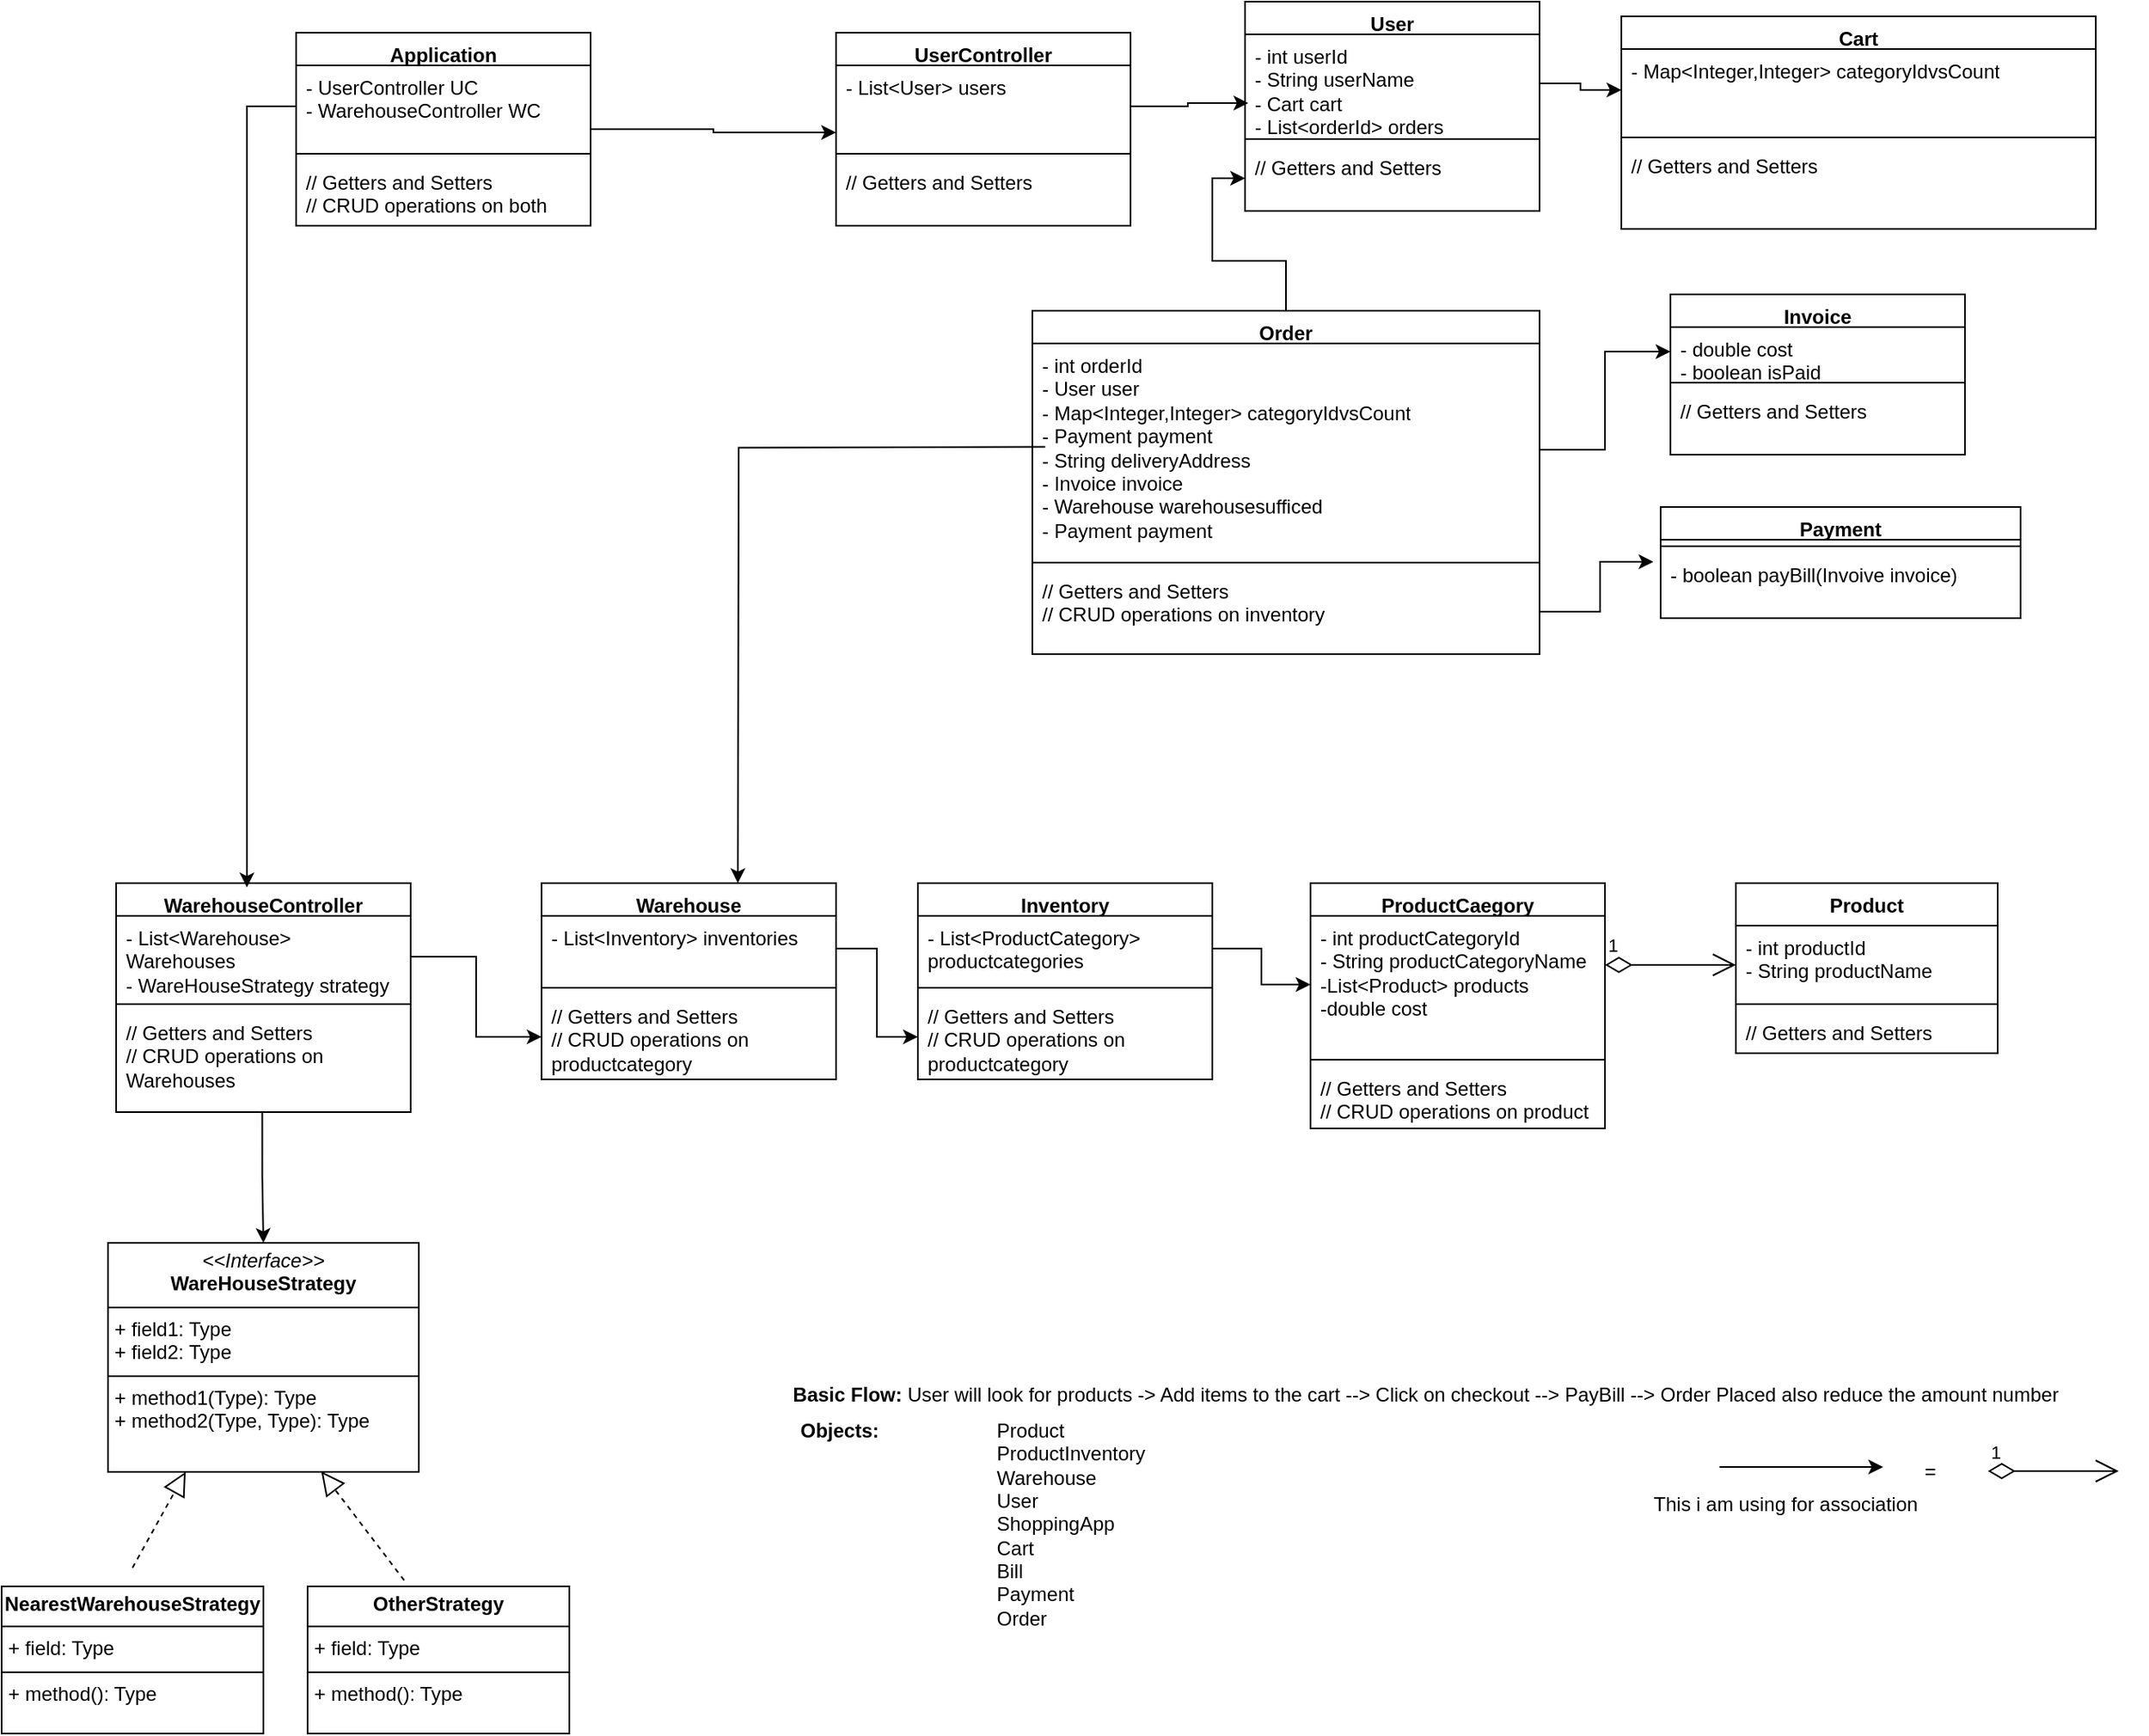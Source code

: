 <mxfile version="26.2.12">
  <diagram name="Page-1" id="R5mzg3Jd73CgV2ITMSIx">
    <mxGraphModel dx="2855" dy="2289" grid="1" gridSize="10" guides="1" tooltips="1" connect="1" arrows="1" fold="1" page="1" pageScale="1" pageWidth="827" pageHeight="1169" math="0" shadow="0">
      <root>
        <mxCell id="0" />
        <mxCell id="1" parent="0" />
        <mxCell id="mcaBPI0NUhfUBAepLJSA-3" value="Product" style="swimlane;fontStyle=1;align=center;verticalAlign=top;childLayout=stackLayout;horizontal=1;startSize=26;horizontalStack=0;resizeParent=1;resizeParentMax=0;resizeLast=0;collapsible=1;marginBottom=0;whiteSpace=wrap;html=1;" vertex="1" parent="1">
          <mxGeometry x="460" y="450" width="160" height="104" as="geometry" />
        </mxCell>
        <mxCell id="mcaBPI0NUhfUBAepLJSA-4" value="- int productId&lt;div&gt;- String productName&lt;/div&gt;" style="text;strokeColor=none;fillColor=none;align=left;verticalAlign=top;spacingLeft=4;spacingRight=4;overflow=hidden;rotatable=0;points=[[0,0.5],[1,0.5]];portConstraint=eastwest;whiteSpace=wrap;html=1;" vertex="1" parent="mcaBPI0NUhfUBAepLJSA-3">
          <mxGeometry y="26" width="160" height="44" as="geometry" />
        </mxCell>
        <mxCell id="mcaBPI0NUhfUBAepLJSA-5" value="" style="line;strokeWidth=1;fillColor=none;align=left;verticalAlign=middle;spacingTop=-1;spacingLeft=3;spacingRight=3;rotatable=0;labelPosition=right;points=[];portConstraint=eastwest;strokeColor=inherit;" vertex="1" parent="mcaBPI0NUhfUBAepLJSA-3">
          <mxGeometry y="70" width="160" height="8" as="geometry" />
        </mxCell>
        <mxCell id="mcaBPI0NUhfUBAepLJSA-6" value="// Getters and Setters" style="text;strokeColor=none;fillColor=none;align=left;verticalAlign=top;spacingLeft=4;spacingRight=4;overflow=hidden;rotatable=0;points=[[0,0.5],[1,0.5]];portConstraint=eastwest;whiteSpace=wrap;html=1;" vertex="1" parent="mcaBPI0NUhfUBAepLJSA-3">
          <mxGeometry y="78" width="160" height="26" as="geometry" />
        </mxCell>
        <mxCell id="mcaBPI0NUhfUBAepLJSA-8" value="ProductCaegory" style="swimlane;fontStyle=1;align=center;verticalAlign=top;childLayout=stackLayout;horizontal=1;startSize=20;horizontalStack=0;resizeParent=1;resizeParentMax=0;resizeLast=0;collapsible=1;marginBottom=0;whiteSpace=wrap;html=1;" vertex="1" parent="1">
          <mxGeometry x="200" y="450" width="180" height="150" as="geometry" />
        </mxCell>
        <mxCell id="mcaBPI0NUhfUBAepLJSA-9" value="&lt;div&gt;- int productCategoryId&lt;/div&gt;&lt;div&gt;- String productCategoryName&lt;/div&gt;-List&amp;lt;Product&amp;gt; products&lt;div&gt;-double cost&lt;/div&gt;" style="text;strokeColor=none;fillColor=none;align=left;verticalAlign=top;spacingLeft=4;spacingRight=4;overflow=hidden;rotatable=0;points=[[0,0.5],[1,0.5]];portConstraint=eastwest;whiteSpace=wrap;html=1;" vertex="1" parent="mcaBPI0NUhfUBAepLJSA-8">
          <mxGeometry y="20" width="180" height="84" as="geometry" />
        </mxCell>
        <mxCell id="mcaBPI0NUhfUBAepLJSA-10" value="" style="line;strokeWidth=1;fillColor=none;align=left;verticalAlign=middle;spacingTop=-1;spacingLeft=3;spacingRight=3;rotatable=0;labelPosition=right;points=[];portConstraint=eastwest;strokeColor=inherit;" vertex="1" parent="mcaBPI0NUhfUBAepLJSA-8">
          <mxGeometry y="104" width="180" height="8" as="geometry" />
        </mxCell>
        <mxCell id="mcaBPI0NUhfUBAepLJSA-11" value="// Getters and Setters&lt;div&gt;// CRUD operations on product&lt;/div&gt;" style="text;strokeColor=none;fillColor=none;align=left;verticalAlign=top;spacingLeft=4;spacingRight=4;overflow=hidden;rotatable=0;points=[[0,0.5],[1,0.5]];portConstraint=eastwest;whiteSpace=wrap;html=1;" vertex="1" parent="mcaBPI0NUhfUBAepLJSA-8">
          <mxGeometry y="112" width="180" height="38" as="geometry" />
        </mxCell>
        <mxCell id="mcaBPI0NUhfUBAepLJSA-12" value="1" style="endArrow=open;html=1;endSize=12;startArrow=diamondThin;startSize=14;startFill=0;edgeStyle=orthogonalEdgeStyle;align=left;verticalAlign=bottom;rounded=0;" edge="1" parent="1">
          <mxGeometry x="-1" y="3" relative="1" as="geometry">
            <mxPoint x="380" y="500" as="sourcePoint" />
            <mxPoint x="460" y="500" as="targetPoint" />
          </mxGeometry>
        </mxCell>
        <mxCell id="mcaBPI0NUhfUBAepLJSA-13" value="Inventory" style="swimlane;fontStyle=1;align=center;verticalAlign=top;childLayout=stackLayout;horizontal=1;startSize=20;horizontalStack=0;resizeParent=1;resizeParentMax=0;resizeLast=0;collapsible=1;marginBottom=0;whiteSpace=wrap;html=1;" vertex="1" parent="1">
          <mxGeometry x="-40" y="450" width="180" height="120" as="geometry" />
        </mxCell>
        <mxCell id="mcaBPI0NUhfUBAepLJSA-14" value="&lt;div&gt;- List&amp;lt;ProductCategory&amp;gt; productcategories&lt;/div&gt;" style="text;strokeColor=none;fillColor=none;align=left;verticalAlign=top;spacingLeft=4;spacingRight=4;overflow=hidden;rotatable=0;points=[[0,0.5],[1,0.5]];portConstraint=eastwest;whiteSpace=wrap;html=1;" vertex="1" parent="mcaBPI0NUhfUBAepLJSA-13">
          <mxGeometry y="20" width="180" height="40" as="geometry" />
        </mxCell>
        <mxCell id="mcaBPI0NUhfUBAepLJSA-15" value="" style="line;strokeWidth=1;fillColor=none;align=left;verticalAlign=middle;spacingTop=-1;spacingLeft=3;spacingRight=3;rotatable=0;labelPosition=right;points=[];portConstraint=eastwest;strokeColor=inherit;" vertex="1" parent="mcaBPI0NUhfUBAepLJSA-13">
          <mxGeometry y="60" width="180" height="8" as="geometry" />
        </mxCell>
        <mxCell id="mcaBPI0NUhfUBAepLJSA-16" value="// Getters and Setters&lt;div&gt;// CRUD operations on productcategory&lt;/div&gt;" style="text;strokeColor=none;fillColor=none;align=left;verticalAlign=top;spacingLeft=4;spacingRight=4;overflow=hidden;rotatable=0;points=[[0,0.5],[1,0.5]];portConstraint=eastwest;whiteSpace=wrap;html=1;" vertex="1" parent="mcaBPI0NUhfUBAepLJSA-13">
          <mxGeometry y="68" width="180" height="52" as="geometry" />
        </mxCell>
        <mxCell id="mcaBPI0NUhfUBAepLJSA-18" style="edgeStyle=orthogonalEdgeStyle;rounded=0;orthogonalLoop=1;jettySize=auto;html=1;entryX=0;entryY=0.5;entryDx=0;entryDy=0;" edge="1" parent="1" source="mcaBPI0NUhfUBAepLJSA-14" target="mcaBPI0NUhfUBAepLJSA-9">
          <mxGeometry relative="1" as="geometry" />
        </mxCell>
        <mxCell id="mcaBPI0NUhfUBAepLJSA-23" value="Warehouse" style="swimlane;fontStyle=1;align=center;verticalAlign=top;childLayout=stackLayout;horizontal=1;startSize=20;horizontalStack=0;resizeParent=1;resizeParentMax=0;resizeLast=0;collapsible=1;marginBottom=0;whiteSpace=wrap;html=1;" vertex="1" parent="1">
          <mxGeometry x="-270" y="450" width="180" height="120" as="geometry">
            <mxRectangle x="-270" y="450" width="100" height="30" as="alternateBounds" />
          </mxGeometry>
        </mxCell>
        <mxCell id="mcaBPI0NUhfUBAepLJSA-24" value="&lt;div&gt;- List&amp;lt;Inventory&amp;gt; inventories&lt;/div&gt;" style="text;strokeColor=none;fillColor=none;align=left;verticalAlign=top;spacingLeft=4;spacingRight=4;overflow=hidden;rotatable=0;points=[[0,0.5],[1,0.5]];portConstraint=eastwest;whiteSpace=wrap;html=1;" vertex="1" parent="mcaBPI0NUhfUBAepLJSA-23">
          <mxGeometry y="20" width="180" height="40" as="geometry" />
        </mxCell>
        <mxCell id="mcaBPI0NUhfUBAepLJSA-25" value="" style="line;strokeWidth=1;fillColor=none;align=left;verticalAlign=middle;spacingTop=-1;spacingLeft=3;spacingRight=3;rotatable=0;labelPosition=right;points=[];portConstraint=eastwest;strokeColor=inherit;" vertex="1" parent="mcaBPI0NUhfUBAepLJSA-23">
          <mxGeometry y="60" width="180" height="8" as="geometry" />
        </mxCell>
        <mxCell id="mcaBPI0NUhfUBAepLJSA-26" value="// Getters and Setters&lt;div&gt;// CRUD operations on productcategory&lt;/div&gt;" style="text;strokeColor=none;fillColor=none;align=left;verticalAlign=top;spacingLeft=4;spacingRight=4;overflow=hidden;rotatable=0;points=[[0,0.5],[1,0.5]];portConstraint=eastwest;whiteSpace=wrap;html=1;" vertex="1" parent="mcaBPI0NUhfUBAepLJSA-23">
          <mxGeometry y="68" width="180" height="52" as="geometry" />
        </mxCell>
        <mxCell id="mcaBPI0NUhfUBAepLJSA-27" value="" style="edgeStyle=orthogonalEdgeStyle;rounded=0;orthogonalLoop=1;jettySize=auto;html=1;" edge="1" parent="1" source="mcaBPI0NUhfUBAepLJSA-24" target="mcaBPI0NUhfUBAepLJSA-16">
          <mxGeometry relative="1" as="geometry" />
        </mxCell>
        <mxCell id="mcaBPI0NUhfUBAepLJSA-28" value="&lt;span style=&quot;caret-color: rgba(0, 0, 0, 0); color: rgba(0, 0, 0, 0); font-family: monospace; font-size: 0px; text-align: start;&quot;&gt;%3CmxGraphModel%3E%3Croot%3E%3CmxCell%20id%3D%220%22%2F%3E%3CmxCell%20id%3D%221%22%20parent%3D%220%22%2F%3E%3CmxCell%20id%3D%222%22%20value%3D%22%26lt%3Bb%26gt%3BBasic%20Flow%3A%20%26lt%3B%2Fb%26gt%3BUser%20will%20look%20for%20products%20-%26amp%3Bgt%3B%20Add%20items%20to%20the%20cart%20--%26amp%3Bgt%3B%20Click%20on%20checkout%20--%26amp%3Bgt%3B%20PayBill%20--%26amp%3Bgt%3B%20Order%20Placed%20also%20reduce%20the%20amount%20number%26lt%3Bdiv%26gt%3B%26lt%3Bbr%26gt%3B%26lt%3B%2Fdiv%26gt%3B%22%20style%3D%22text%3Bhtml%3D1%3Balign%3Dcenter%3BverticalAlign%3Dmiddle%3Bresizable%3D0%3Bpoints%3D%5B%5D%3Bautosize%3D1%3BstrokeColor%3Dnone%3BfillColor%3Dnone%3B%22%20vertex%3D%221%22%20parent%3D%221%22%3E%3CmxGeometry%20x%3D%22-370%22%20y%3D%223%22%20width%3D%22800%22%20height%3D%2240%22%20as%3D%22geometry%22%2F%3E%3C%2FmxCell%3E%3CmxCell%20id%3D%223%22%20value%3D%22%26lt%3Bdiv%20style%3D%26quot%3Btext-align%3A%20left%3B%26quot%3B%26gt%3B%26lt%3Bb%26gt%3BObjects%3A%20%26lt%3Bspan%20style%3D%26quot%3Bwhite-space%3A%20pre%3B%26quot%3B%26gt%3B%26%239%3B%26lt%3B%2Fspan%26gt%3B%26lt%3B%2Fb%26gt%3B%26lt%3Bspan%20style%3D%26quot%3Bwhite-space%3A%20pre%3B%26quot%3B%26gt%3B%26%239%3B%26lt%3B%2Fspan%26gt%3B%26lt%3Bspan%20style%3D%26quot%3Bwhite-space%3A%20pre%3B%26quot%3B%26gt%3B%26%239%3B%20%20%20%20%26lt%3B%2Fspan%26gt%3BProduct%26lt%3B%2Fdiv%26gt%3B%26lt%3Bdiv%20style%3D%26quot%3Btext-align%3A%20left%3B%26quot%3B%26gt%3B%26lt%3Bspan%20style%3D%26quot%3Bwhite-space%3A%20pre%3B%26quot%3B%26gt%3B%26%239%3B%26lt%3B%2Fspan%26gt%3B%26lt%3Bspan%20style%3D%26quot%3Bwhite-space%3A%20pre%3B%26quot%3B%26gt%3B%26%239%3B%26lt%3B%2Fspan%26gt%3B%26lt%3Bspan%20style%3D%26quot%3Bwhite-space%3A%20pre%3B%26quot%3B%26gt%3B%26%239%3B%26lt%3B%2Fspan%26gt%3B%26lt%3Bspan%20style%3D%26quot%3Bwhite-space%3A%20pre%3B%26quot%3B%26gt%3B%26%239%3B%20%20%20%20%26lt%3B%2Fspan%26gt%3BProductInventory%26lt%3B%2Fdiv%26gt%3B%26lt%3Bblockquote%20style%3D%26quot%3Bmargin%3A%200%200%200%2040px%3B%20border%3A%20none%3B%20padding%3A%200px%3B%26quot%3B%26gt%3B%26lt%3Bblockquote%20style%3D%26quot%3Bmargin%3A%200%200%200%2040px%3B%20border%3A%20none%3B%20padding%3A%200px%3B%26quot%3B%26gt%3B%26lt%3Bblockquote%20style%3D%26quot%3Bmargin%3A%200%200%200%2040px%3B%20border%3A%20none%3B%20padding%3A%200px%3B%26quot%3B%26gt%3B%26lt%3Bdiv%20style%3D%26quot%3Btext-align%3A%20left%3B%26quot%3B%26gt%3BWarehouse%26lt%3B%2Fdiv%26gt%3B%26lt%3B%2Fblockquote%26gt%3B%26lt%3B%2Fblockquote%26gt%3B%26lt%3Bblockquote%20style%3D%26quot%3Bmargin%3A%200%200%200%2040px%3B%20border%3A%20none%3B%20padding%3A%200px%3B%26quot%3B%26gt%3B%26lt%3Bblockquote%20style%3D%26quot%3Bmargin%3A%200%200%200%2040px%3B%20border%3A%20none%3B%20padding%3A%200px%3B%26quot%3B%26gt%3B%26lt%3Bdiv%20style%3D%26quot%3Btext-align%3A%20left%3B%26quot%3B%26gt%3BUser%26lt%3B%2Fdiv%26gt%3B%26lt%3B%2Fblockquote%26gt%3B%26lt%3B%2Fblockquote%26gt%3B%26lt%3Bblockquote%20style%3D%26quot%3Bmargin%3A%200%200%200%2040px%3B%20border%3A%20none%3B%20padding%3A%200px%3B%26quot%3B%26gt%3B%26lt%3Bblockquote%20style%3D%26quot%3Bmargin%3A%200%200%200%2040px%3B%20border%3A%20none%3B%20padding%3A%200px%3B%26quot%3B%26gt%3B%26lt%3Bdiv%20style%3D%26quot%3Btext-align%3A%20left%3B%26quot%3B%26gt%3BShoppingApp%26lt%3B%2Fdiv%26gt%3B%26lt%3B%2Fblockquote%26gt%3B%26lt%3B%2Fblockquote%26gt%3B%26lt%3Bblockquote%20style%3D%26quot%3Bmargin%3A%200%200%200%2040px%3B%20border%3A%20none%3B%20padding%3A%200px%3B%26quot%3B%26gt%3B%26lt%3Bblockquote%20style%3D%26quot%3Bmargin%3A%200%200%200%2040px%3B%20border%3A%20none%3B%20padding%3A%200px%3B%26quot%3B%26gt%3B%26lt%3Bdiv%20style%3D%26quot%3Btext-align%3A%20left%3B%26quot%3B%26gt%3BCart%26lt%3B%2Fdiv%26gt%3B%26lt%3B%2Fblockquote%26gt%3B%26lt%3B%2Fblockquote%26gt%3B%26lt%3Bblockquote%20style%3D%26quot%3Bmargin%3A%200%200%200%2040px%3B%20border%3A%20none%3B%20padding%3A%200px%3B%26quot%3B%26gt%3B%26lt%3Bblockquote%20style%3D%26quot%3Bmargin%3A%200%200%200%2040px%3B%20border%3A%20none%3B%20padding%3A%200px%3B%26quot%3B%26gt%3B%26lt%3Bdiv%20style%3D%26quot%3Btext-align%3A%20left%3B%26quot%3B%26gt%3BBill%26lt%3B%2Fdiv%26gt%3B%26lt%3B%2Fblockquote%26gt%3B%26lt%3B%2Fblockquote%26gt%3B%26lt%3Bblockquote%20style%3D%26quot%3Bmargin%3A%200%200%200%2040px%3B%20border%3A%20none%3B%20padding%3A%200px%3B%26quot%3B%26gt%3B%26lt%3Bblockquote%20style%3D%26quot%3Bmargin%3A%200%200%200%2040px%3B%20border%3A%20none%3B%20padding%3A%200px%3B%26quot%3B%26gt%3B%26lt%3Bdiv%20style%3D%26quot%3Btext-align%3A%20left%3B%26quot%3B%26gt%3BPayment%26lt%3B%2Fdiv%26gt%3B%26lt%3B%2Fblockquote%26gt%3B%26lt%3B%2Fblockquote%26gt%3B%26lt%3B%2Fblockquote%26gt%3B%22%20style%3D%22text%3Bhtml%3D1%3Balign%3Dright%3BverticalAlign%3Dmiddle%3Bresizable%3D0%3Bpoints%3D%5B%5D%3Bautosize%3D1%3BstrokeColor%3Dnone%3BfillColor%3Dnone%3B%22%20vertex%3D%221%22%20parent%3D%221%22%3E%3CmxGeometry%20x%3D%22-370%22%20y%3D%2230%22%20width%3D%22230%22%20height%3D%22130%22%20as%3D%22geometry%22%2F%3E%3C%2FmxCell%3E%3CmxCell%20id%3D%224%22%20value%3D%22%22%20style%3D%22edgeStyle%3Dnone%3BorthogonalLoop%3D1%3BjettySize%3Dauto%3Bhtml%3D1%3Brounded%3D0%3B%22%20edge%3D%221%22%20parent%3D%221%22%3E%3CmxGeometry%20width%3D%22100%22%20relative%3D%221%22%20as%3D%22geometry%22%3E%3CmxPoint%20x%3D%22210%22%20y%3D%2260%22%20as%3D%22sourcePoint%22%2F%3E%3CmxPoint%20x%3D%22310%22%20y%3D%2260%22%20as%3D%22targetPoint%22%2F%3E%3CArray%20as%3D%22points%22%2F%3E%3C%2FmxGeometry%3E%3C%2FmxCell%3E%3CmxCell%20id%3D%225%22%20value%3D%22This%20i%20am%20using%20for%20association%22%20style%3D%22text%3Bhtml%3D1%3Balign%3Dcenter%3BverticalAlign%3Dmiddle%3Bresizable%3D0%3Bpoints%3D%5B%5D%3Bautosize%3D1%3BstrokeColor%3Dnone%3BfillColor%3Dnone%3B%22%20vertex%3D%221%22%20parent%3D%221%22%3E%3CmxGeometry%20x%3D%22160%22%20y%3D%2268%22%20width%3D%22180%22%20height%3D%2230%22%20as%3D%22geometry%22%2F%3E%3C%2FmxCell%3E%3CmxCell%20id%3D%226%22%20value%3D%22%3D%26amp%3Bnbsp%3B%22%20style%3D%22text%3Bhtml%3D1%3Balign%3Dcenter%3BverticalAlign%3Dmiddle%3Bresizable%3D0%3Bpoints%3D%5B%5D%3Bautosize%3D1%3BstrokeColor%3Dnone%3BfillColor%3Dnone%3B%22%20vertex%3D%221%22%20parent%3D%221%22%3E%3CmxGeometry%20x%3D%22325%22%20y%3D%2248%22%20width%3D%2230%22%20height%3D%2230%22%20as%3D%22geometry%22%2F%3E%3C%2FmxCell%3E%3CmxCell%20id%3D%227%22%20value%3D%221%22%20style%3D%22endArrow%3Dopen%3Bhtml%3D1%3BendSize%3D12%3BstartArrow%3DdiamondThin%3BstartSize%3D14%3BstartFill%3D0%3BedgeStyle%3DorthogonalEdgeStyle%3Balign%3Dleft%3BverticalAlign%3Dbottom%3Brounded%3D0%3B%22%20edge%3D%221%22%20parent%3D%221%22%3E%3CmxGeometry%20x%3D%22-1%22%20y%3D%223%22%20relative%3D%221%22%20as%3D%22geometry%22%3E%3CmxPoint%20x%3D%22374%22%20y%3D%2262.5%22%20as%3D%22sourcePoint%22%2F%3E%3CmxPoint%20x%3D%22454%22%20y%3D%2262.5%22%20as%3D%22targetPoint%22%2F%3E%3C%2FmxGeometry%3E%3C%2FmxCell%3E%3C%2Froot%3E%3C%2FmxGraphModel%3E&lt;/span&gt;" style="text;html=1;align=center;verticalAlign=middle;resizable=0;points=[];autosize=1;strokeColor=none;fillColor=none;" vertex="1" parent="1">
          <mxGeometry x="-120" y="808" width="20" height="30" as="geometry" />
        </mxCell>
        <mxCell id="mcaBPI0NUhfUBAepLJSA-29" value="&lt;b&gt;Basic Flow: &lt;/b&gt;User will look for products -&amp;gt; Add items to the cart --&amp;gt; Click on checkout --&amp;gt; PayBill --&amp;gt; Order Placed also reduce the amount number&lt;div&gt;&lt;br&gt;&lt;/div&gt;" style="text;html=1;align=center;verticalAlign=middle;resizable=0;points=[];autosize=1;strokeColor=none;fillColor=none;" vertex="1" parent="1">
          <mxGeometry x="-130" y="750" width="800" height="40" as="geometry" />
        </mxCell>
        <mxCell id="mcaBPI0NUhfUBAepLJSA-30" value="&lt;div style=&quot;text-align: left;&quot;&gt;&lt;b&gt;Objects: &lt;span style=&quot;white-space: pre;&quot;&gt;&#x9;&lt;/span&gt;&lt;/b&gt;&lt;span style=&quot;white-space: pre;&quot;&gt;&#x9;&lt;/span&gt;&lt;span style=&quot;white-space: pre;&quot;&gt;&#x9;    &lt;/span&gt;Product&lt;/div&gt;&lt;div style=&quot;text-align: left;&quot;&gt;&lt;span style=&quot;white-space: pre;&quot;&gt;&#x9;&lt;/span&gt;&lt;span style=&quot;white-space: pre;&quot;&gt;&#x9;&lt;/span&gt;&lt;span style=&quot;white-space: pre;&quot;&gt;&#x9;&lt;/span&gt;&lt;span style=&quot;white-space: pre;&quot;&gt;&#x9;    &lt;/span&gt;ProductInventory&lt;/div&gt;&lt;blockquote style=&quot;margin: 0px 0px 0px 40px; border: medium; padding: 0px;&quot;&gt;&lt;blockquote style=&quot;margin: 0px 0px 0px 40px; border: medium; padding: 0px;&quot;&gt;&lt;blockquote style=&quot;margin: 0px 0px 0px 40px; border: medium; padding: 0px;&quot;&gt;&lt;div style=&quot;text-align: left;&quot;&gt;Warehouse&lt;/div&gt;&lt;/blockquote&gt;&lt;/blockquote&gt;&lt;blockquote style=&quot;margin: 0px 0px 0px 40px; border: medium; padding: 0px;&quot;&gt;&lt;blockquote style=&quot;margin: 0px 0px 0px 40px; border: medium; padding: 0px;&quot;&gt;&lt;div style=&quot;text-align: left;&quot;&gt;User&lt;/div&gt;&lt;/blockquote&gt;&lt;/blockquote&gt;&lt;blockquote style=&quot;margin: 0px 0px 0px 40px; border: medium; padding: 0px;&quot;&gt;&lt;blockquote style=&quot;margin: 0px 0px 0px 40px; border: medium; padding: 0px;&quot;&gt;&lt;div style=&quot;text-align: left;&quot;&gt;ShoppingApp&lt;/div&gt;&lt;/blockquote&gt;&lt;/blockquote&gt;&lt;blockquote style=&quot;margin: 0px 0px 0px 40px; border: medium; padding: 0px;&quot;&gt;&lt;blockquote style=&quot;margin: 0px 0px 0px 40px; border: medium; padding: 0px;&quot;&gt;&lt;div style=&quot;text-align: left;&quot;&gt;Cart&lt;/div&gt;&lt;/blockquote&gt;&lt;/blockquote&gt;&lt;blockquote style=&quot;margin: 0px 0px 0px 40px; border: medium; padding: 0px;&quot;&gt;&lt;blockquote style=&quot;margin: 0px 0px 0px 40px; border: medium; padding: 0px;&quot;&gt;&lt;div style=&quot;text-align: left;&quot;&gt;Bill&lt;/div&gt;&lt;/blockquote&gt;&lt;/blockquote&gt;&lt;blockquote style=&quot;margin: 0px 0px 0px 40px; border: medium; padding: 0px;&quot;&gt;&lt;blockquote style=&quot;margin: 0px 0px 0px 40px; border: medium; padding: 0px;&quot;&gt;&lt;div style=&quot;text-align: left;&quot;&gt;Payment&lt;/div&gt;&lt;div style=&quot;text-align: left;&quot;&gt;Order&lt;/div&gt;&lt;/blockquote&gt;&lt;/blockquote&gt;&lt;/blockquote&gt;" style="text;html=1;align=right;verticalAlign=middle;resizable=0;points=[];autosize=1;strokeColor=none;fillColor=none;" vertex="1" parent="1">
          <mxGeometry x="-130" y="772" width="230" height="140" as="geometry" />
        </mxCell>
        <mxCell id="mcaBPI0NUhfUBAepLJSA-31" value="" style="edgeStyle=none;orthogonalLoop=1;jettySize=auto;html=1;rounded=0;" edge="1" parent="1">
          <mxGeometry width="100" relative="1" as="geometry">
            <mxPoint x="450" y="807" as="sourcePoint" />
            <mxPoint x="550" y="807" as="targetPoint" />
            <Array as="points" />
          </mxGeometry>
        </mxCell>
        <mxCell id="mcaBPI0NUhfUBAepLJSA-32" value="This i am using for association" style="text;html=1;align=center;verticalAlign=middle;resizable=0;points=[];autosize=1;strokeColor=none;fillColor=none;" vertex="1" parent="1">
          <mxGeometry x="400" y="815" width="180" height="30" as="geometry" />
        </mxCell>
        <mxCell id="mcaBPI0NUhfUBAepLJSA-33" value="=&amp;nbsp;" style="text;html=1;align=center;verticalAlign=middle;resizable=0;points=[];autosize=1;strokeColor=none;fillColor=none;" vertex="1" parent="1">
          <mxGeometry x="565" y="795" width="30" height="30" as="geometry" />
        </mxCell>
        <mxCell id="mcaBPI0NUhfUBAepLJSA-34" value="1" style="endArrow=open;html=1;endSize=12;startArrow=diamondThin;startSize=14;startFill=0;edgeStyle=orthogonalEdgeStyle;align=left;verticalAlign=bottom;rounded=0;" edge="1" parent="1">
          <mxGeometry x="-1" y="3" relative="1" as="geometry">
            <mxPoint x="614" y="809.5" as="sourcePoint" />
            <mxPoint x="694" y="809.5" as="targetPoint" />
          </mxGeometry>
        </mxCell>
        <mxCell id="mcaBPI0NUhfUBAepLJSA-35" value="User" style="swimlane;fontStyle=1;align=center;verticalAlign=top;childLayout=stackLayout;horizontal=1;startSize=20;horizontalStack=0;resizeParent=1;resizeParentMax=0;resizeLast=0;collapsible=1;marginBottom=0;whiteSpace=wrap;html=1;" vertex="1" parent="1">
          <mxGeometry x="160" y="-89" width="180" height="128" as="geometry" />
        </mxCell>
        <mxCell id="mcaBPI0NUhfUBAepLJSA-36" value="&lt;div&gt;- int userId&lt;/div&gt;&lt;div&gt;- String userName&lt;/div&gt;&lt;div&gt;- Cart cart&lt;/div&gt;&lt;div&gt;- List&amp;lt;orderId&amp;gt; orders&lt;/div&gt;" style="text;strokeColor=none;fillColor=none;align=left;verticalAlign=top;spacingLeft=4;spacingRight=4;overflow=hidden;rotatable=0;points=[[0,0.5],[1,0.5]];portConstraint=eastwest;whiteSpace=wrap;html=1;" vertex="1" parent="mcaBPI0NUhfUBAepLJSA-35">
          <mxGeometry y="20" width="180" height="60" as="geometry" />
        </mxCell>
        <mxCell id="mcaBPI0NUhfUBAepLJSA-37" value="" style="line;strokeWidth=1;fillColor=none;align=left;verticalAlign=middle;spacingTop=-1;spacingLeft=3;spacingRight=3;rotatable=0;labelPosition=right;points=[];portConstraint=eastwest;strokeColor=inherit;" vertex="1" parent="mcaBPI0NUhfUBAepLJSA-35">
          <mxGeometry y="80" width="180" height="8" as="geometry" />
        </mxCell>
        <mxCell id="mcaBPI0NUhfUBAepLJSA-38" value="// Getters and Setters&lt;div&gt;&lt;br&gt;&lt;/div&gt;" style="text;strokeColor=none;fillColor=none;align=left;verticalAlign=top;spacingLeft=4;spacingRight=4;overflow=hidden;rotatable=0;points=[[0,0.5],[1,0.5]];portConstraint=eastwest;whiteSpace=wrap;html=1;" vertex="1" parent="mcaBPI0NUhfUBAepLJSA-35">
          <mxGeometry y="88" width="180" height="40" as="geometry" />
        </mxCell>
        <mxCell id="mcaBPI0NUhfUBAepLJSA-39" value="WarehouseController" style="swimlane;fontStyle=1;align=center;verticalAlign=top;childLayout=stackLayout;horizontal=1;startSize=20;horizontalStack=0;resizeParent=1;resizeParentMax=0;resizeLast=0;collapsible=1;marginBottom=0;whiteSpace=wrap;html=1;" vertex="1" parent="1">
          <mxGeometry x="-530" y="450" width="180" height="140" as="geometry">
            <mxRectangle x="-270" y="450" width="100" height="30" as="alternateBounds" />
          </mxGeometry>
        </mxCell>
        <mxCell id="mcaBPI0NUhfUBAepLJSA-40" value="&lt;div&gt;- List&amp;lt;Warehouse&amp;gt; Warehouses&lt;/div&gt;&lt;div&gt;- WareHouseStrategy strategy&lt;/div&gt;" style="text;strokeColor=none;fillColor=none;align=left;verticalAlign=top;spacingLeft=4;spacingRight=4;overflow=hidden;rotatable=0;points=[[0,0.5],[1,0.5]];portConstraint=eastwest;whiteSpace=wrap;html=1;" vertex="1" parent="mcaBPI0NUhfUBAepLJSA-39">
          <mxGeometry y="20" width="180" height="50" as="geometry" />
        </mxCell>
        <mxCell id="mcaBPI0NUhfUBAepLJSA-41" value="" style="line;strokeWidth=1;fillColor=none;align=left;verticalAlign=middle;spacingTop=-1;spacingLeft=3;spacingRight=3;rotatable=0;labelPosition=right;points=[];portConstraint=eastwest;strokeColor=inherit;" vertex="1" parent="mcaBPI0NUhfUBAepLJSA-39">
          <mxGeometry y="70" width="180" height="8" as="geometry" />
        </mxCell>
        <mxCell id="mcaBPI0NUhfUBAepLJSA-42" value="// Getters and Setters&lt;div&gt;// CRUD operations on Warehouses&lt;/div&gt;" style="text;strokeColor=none;fillColor=none;align=left;verticalAlign=top;spacingLeft=4;spacingRight=4;overflow=hidden;rotatable=0;points=[[0,0.5],[1,0.5]];portConstraint=eastwest;whiteSpace=wrap;html=1;" vertex="1" parent="mcaBPI0NUhfUBAepLJSA-39">
          <mxGeometry y="78" width="180" height="62" as="geometry" />
        </mxCell>
        <mxCell id="mcaBPI0NUhfUBAepLJSA-43" value="" style="edgeStyle=orthogonalEdgeStyle;rounded=0;orthogonalLoop=1;jettySize=auto;html=1;" edge="1" parent="1" source="mcaBPI0NUhfUBAepLJSA-40" target="mcaBPI0NUhfUBAepLJSA-26">
          <mxGeometry relative="1" as="geometry" />
        </mxCell>
        <mxCell id="mcaBPI0NUhfUBAepLJSA-44" value="Cart" style="swimlane;fontStyle=1;align=center;verticalAlign=top;childLayout=stackLayout;horizontal=1;startSize=20;horizontalStack=0;resizeParent=1;resizeParentMax=0;resizeLast=0;collapsible=1;marginBottom=0;whiteSpace=wrap;html=1;" vertex="1" parent="1">
          <mxGeometry x="390" y="-80" width="290" height="130" as="geometry" />
        </mxCell>
        <mxCell id="mcaBPI0NUhfUBAepLJSA-45" value="&lt;div&gt;- Map&amp;lt;Integer,Integer&amp;gt; categoryIdvsCount&lt;/div&gt;" style="text;strokeColor=none;fillColor=none;align=left;verticalAlign=top;spacingLeft=4;spacingRight=4;overflow=hidden;rotatable=0;points=[[0,0.5],[1,0.5]];portConstraint=eastwest;whiteSpace=wrap;html=1;" vertex="1" parent="mcaBPI0NUhfUBAepLJSA-44">
          <mxGeometry y="20" width="290" height="50" as="geometry" />
        </mxCell>
        <mxCell id="mcaBPI0NUhfUBAepLJSA-46" value="" style="line;strokeWidth=1;fillColor=none;align=left;verticalAlign=middle;spacingTop=-1;spacingLeft=3;spacingRight=3;rotatable=0;labelPosition=right;points=[];portConstraint=eastwest;strokeColor=inherit;" vertex="1" parent="mcaBPI0NUhfUBAepLJSA-44">
          <mxGeometry y="70" width="290" height="8" as="geometry" />
        </mxCell>
        <mxCell id="mcaBPI0NUhfUBAepLJSA-47" value="// Getters and Setters&lt;div&gt;&lt;br&gt;&lt;/div&gt;" style="text;strokeColor=none;fillColor=none;align=left;verticalAlign=top;spacingLeft=4;spacingRight=4;overflow=hidden;rotatable=0;points=[[0,0.5],[1,0.5]];portConstraint=eastwest;whiteSpace=wrap;html=1;" vertex="1" parent="mcaBPI0NUhfUBAepLJSA-44">
          <mxGeometry y="78" width="290" height="52" as="geometry" />
        </mxCell>
        <mxCell id="mcaBPI0NUhfUBAepLJSA-50" value="UserController" style="swimlane;fontStyle=1;align=center;verticalAlign=top;childLayout=stackLayout;horizontal=1;startSize=20;horizontalStack=0;resizeParent=1;resizeParentMax=0;resizeLast=0;collapsible=1;marginBottom=0;whiteSpace=wrap;html=1;" vertex="1" parent="1">
          <mxGeometry x="-90" y="-70" width="180" height="118" as="geometry" />
        </mxCell>
        <mxCell id="mcaBPI0NUhfUBAepLJSA-51" value="&lt;div&gt;- List&amp;lt;User&amp;gt; users&lt;/div&gt;" style="text;strokeColor=none;fillColor=none;align=left;verticalAlign=top;spacingLeft=4;spacingRight=4;overflow=hidden;rotatable=0;points=[[0,0.5],[1,0.5]];portConstraint=eastwest;whiteSpace=wrap;html=1;" vertex="1" parent="mcaBPI0NUhfUBAepLJSA-50">
          <mxGeometry y="20" width="180" height="50" as="geometry" />
        </mxCell>
        <mxCell id="mcaBPI0NUhfUBAepLJSA-52" value="" style="line;strokeWidth=1;fillColor=none;align=left;verticalAlign=middle;spacingTop=-1;spacingLeft=3;spacingRight=3;rotatable=0;labelPosition=right;points=[];portConstraint=eastwest;strokeColor=inherit;" vertex="1" parent="mcaBPI0NUhfUBAepLJSA-50">
          <mxGeometry y="70" width="180" height="8" as="geometry" />
        </mxCell>
        <mxCell id="mcaBPI0NUhfUBAepLJSA-53" value="// Getters and Setters&lt;div&gt;&lt;br&gt;&lt;/div&gt;" style="text;strokeColor=none;fillColor=none;align=left;verticalAlign=top;spacingLeft=4;spacingRight=4;overflow=hidden;rotatable=0;points=[[0,0.5],[1,0.5]];portConstraint=eastwest;whiteSpace=wrap;html=1;" vertex="1" parent="mcaBPI0NUhfUBAepLJSA-50">
          <mxGeometry y="78" width="180" height="40" as="geometry" />
        </mxCell>
        <mxCell id="mcaBPI0NUhfUBAepLJSA-54" style="edgeStyle=orthogonalEdgeStyle;rounded=0;orthogonalLoop=1;jettySize=auto;html=1;entryX=0.011;entryY=0.7;entryDx=0;entryDy=0;entryPerimeter=0;" edge="1" parent="1" source="mcaBPI0NUhfUBAepLJSA-51" target="mcaBPI0NUhfUBAepLJSA-36">
          <mxGeometry relative="1" as="geometry" />
        </mxCell>
        <mxCell id="mcaBPI0NUhfUBAepLJSA-55" value="Application" style="swimlane;fontStyle=1;align=center;verticalAlign=top;childLayout=stackLayout;horizontal=1;startSize=20;horizontalStack=0;resizeParent=1;resizeParentMax=0;resizeLast=0;collapsible=1;marginBottom=0;whiteSpace=wrap;html=1;" vertex="1" parent="1">
          <mxGeometry x="-420" y="-70" width="180" height="118" as="geometry" />
        </mxCell>
        <mxCell id="mcaBPI0NUhfUBAepLJSA-56" value="&lt;div&gt;- UserController UC&lt;/div&gt;&lt;div&gt;- WarehouseController WC&lt;/div&gt;" style="text;strokeColor=none;fillColor=none;align=left;verticalAlign=top;spacingLeft=4;spacingRight=4;overflow=hidden;rotatable=0;points=[[0,0.5],[1,0.5]];portConstraint=eastwest;whiteSpace=wrap;html=1;" vertex="1" parent="mcaBPI0NUhfUBAepLJSA-55">
          <mxGeometry y="20" width="180" height="50" as="geometry" />
        </mxCell>
        <mxCell id="mcaBPI0NUhfUBAepLJSA-57" value="" style="line;strokeWidth=1;fillColor=none;align=left;verticalAlign=middle;spacingTop=-1;spacingLeft=3;spacingRight=3;rotatable=0;labelPosition=right;points=[];portConstraint=eastwest;strokeColor=inherit;" vertex="1" parent="mcaBPI0NUhfUBAepLJSA-55">
          <mxGeometry y="70" width="180" height="8" as="geometry" />
        </mxCell>
        <mxCell id="mcaBPI0NUhfUBAepLJSA-58" value="// Getters and Setters&lt;div&gt;// CRUD operations on both&lt;/div&gt;" style="text;strokeColor=none;fillColor=none;align=left;verticalAlign=top;spacingLeft=4;spacingRight=4;overflow=hidden;rotatable=0;points=[[0,0.5],[1,0.5]];portConstraint=eastwest;whiteSpace=wrap;html=1;" vertex="1" parent="mcaBPI0NUhfUBAepLJSA-55">
          <mxGeometry y="78" width="180" height="40" as="geometry" />
        </mxCell>
        <mxCell id="mcaBPI0NUhfUBAepLJSA-59" style="edgeStyle=orthogonalEdgeStyle;rounded=0;orthogonalLoop=1;jettySize=auto;html=1;entryX=0.444;entryY=0.019;entryDx=0;entryDy=0;entryPerimeter=0;" edge="1" parent="1" source="mcaBPI0NUhfUBAepLJSA-56" target="mcaBPI0NUhfUBAepLJSA-39">
          <mxGeometry relative="1" as="geometry" />
        </mxCell>
        <mxCell id="mcaBPI0NUhfUBAepLJSA-60" style="edgeStyle=orthogonalEdgeStyle;rounded=0;orthogonalLoop=1;jettySize=auto;html=1;entryX=0;entryY=0.82;entryDx=0;entryDy=0;entryPerimeter=0;" edge="1" parent="1" source="mcaBPI0NUhfUBAepLJSA-55" target="mcaBPI0NUhfUBAepLJSA-51">
          <mxGeometry relative="1" as="geometry" />
        </mxCell>
        <mxCell id="mcaBPI0NUhfUBAepLJSA-61" value="&lt;p style=&quot;margin:0px;margin-top:4px;text-align:center;&quot;&gt;&lt;i&gt;&amp;lt;&amp;lt;Interface&amp;gt;&amp;gt;&lt;/i&gt;&lt;br&gt;&lt;b&gt;WareHouseStrategy&lt;/b&gt;&lt;/p&gt;&lt;hr size=&quot;1&quot; style=&quot;border-style:solid;&quot;&gt;&lt;p style=&quot;margin:0px;margin-left:4px;&quot;&gt;+ field1: Type&lt;br&gt;+ field2: Type&lt;/p&gt;&lt;hr size=&quot;1&quot; style=&quot;border-style:solid;&quot;&gt;&lt;p style=&quot;margin:0px;margin-left:4px;&quot;&gt;+ method1(Type): Type&lt;br&gt;+ method2(Type, Type): Type&lt;/p&gt;" style="verticalAlign=top;align=left;overflow=fill;html=1;whiteSpace=wrap;" vertex="1" parent="1">
          <mxGeometry x="-535" y="670" width="190" height="140" as="geometry" />
        </mxCell>
        <mxCell id="mcaBPI0NUhfUBAepLJSA-62" style="edgeStyle=orthogonalEdgeStyle;rounded=0;orthogonalLoop=1;jettySize=auto;html=1;entryX=0.5;entryY=0;entryDx=0;entryDy=0;exitX=0.496;exitY=0.995;exitDx=0;exitDy=0;exitPerimeter=0;" edge="1" parent="1" source="mcaBPI0NUhfUBAepLJSA-42" target="mcaBPI0NUhfUBAepLJSA-61">
          <mxGeometry relative="1" as="geometry">
            <Array as="points" />
          </mxGeometry>
        </mxCell>
        <mxCell id="mcaBPI0NUhfUBAepLJSA-63" value="&lt;p style=&quot;margin:0px;margin-top:4px;text-align:center;&quot;&gt;&lt;b&gt;NearestWarehouseStrategy&lt;/b&gt;&lt;/p&gt;&lt;hr size=&quot;1&quot; style=&quot;border-style:solid;&quot;&gt;&lt;p style=&quot;margin:0px;margin-left:4px;&quot;&gt;+ field: Type&lt;/p&gt;&lt;hr size=&quot;1&quot; style=&quot;border-style:solid;&quot;&gt;&lt;p style=&quot;margin:0px;margin-left:4px;&quot;&gt;+ method(): Type&lt;/p&gt;" style="verticalAlign=top;align=left;overflow=fill;html=1;whiteSpace=wrap;" vertex="1" parent="1">
          <mxGeometry x="-600" y="880" width="160" height="90" as="geometry" />
        </mxCell>
        <mxCell id="mcaBPI0NUhfUBAepLJSA-64" value="&lt;p style=&quot;margin:0px;margin-top:4px;text-align:center;&quot;&gt;&lt;b&gt;OtherStrategy&lt;/b&gt;&lt;/p&gt;&lt;hr size=&quot;1&quot; style=&quot;border-style:solid;&quot;&gt;&lt;p style=&quot;margin:0px;margin-left:4px;&quot;&gt;+ field: Type&lt;/p&gt;&lt;hr size=&quot;1&quot; style=&quot;border-style:solid;&quot;&gt;&lt;p style=&quot;margin:0px;margin-left:4px;&quot;&gt;+ method(): Type&lt;/p&gt;" style="verticalAlign=top;align=left;overflow=fill;html=1;whiteSpace=wrap;" vertex="1" parent="1">
          <mxGeometry x="-413" y="880" width="160" height="90" as="geometry" />
        </mxCell>
        <mxCell id="mcaBPI0NUhfUBAepLJSA-65" value="" style="endArrow=block;dashed=1;endFill=0;endSize=12;html=1;rounded=0;entryX=0.25;entryY=1;entryDx=0;entryDy=0;" edge="1" parent="1" target="mcaBPI0NUhfUBAepLJSA-61">
          <mxGeometry width="160" relative="1" as="geometry">
            <mxPoint x="-520" y="868.67" as="sourcePoint" />
            <mxPoint x="-360" y="868.67" as="targetPoint" />
          </mxGeometry>
        </mxCell>
        <mxCell id="mcaBPI0NUhfUBAepLJSA-66" value="" style="endArrow=block;dashed=1;endFill=0;endSize=12;html=1;rounded=0;entryX=0.686;entryY=0.998;entryDx=0;entryDy=0;entryPerimeter=0;exitX=0.369;exitY=-0.041;exitDx=0;exitDy=0;exitPerimeter=0;" edge="1" parent="1" source="mcaBPI0NUhfUBAepLJSA-64" target="mcaBPI0NUhfUBAepLJSA-61">
          <mxGeometry width="160" relative="1" as="geometry">
            <mxPoint x="-360" y="870" as="sourcePoint" />
            <mxPoint x="-317" y="831.33" as="targetPoint" />
          </mxGeometry>
        </mxCell>
        <mxCell id="mcaBPI0NUhfUBAepLJSA-73" style="edgeStyle=orthogonalEdgeStyle;rounded=0;orthogonalLoop=1;jettySize=auto;html=1;" edge="1" parent="1" source="mcaBPI0NUhfUBAepLJSA-67" target="mcaBPI0NUhfUBAepLJSA-38">
          <mxGeometry relative="1" as="geometry" />
        </mxCell>
        <mxCell id="mcaBPI0NUhfUBAepLJSA-67" value="Order" style="swimlane;fontStyle=1;align=center;verticalAlign=top;childLayout=stackLayout;horizontal=1;startSize=20;horizontalStack=0;resizeParent=1;resizeParentMax=0;resizeLast=0;collapsible=1;marginBottom=0;whiteSpace=wrap;html=1;" vertex="1" parent="1">
          <mxGeometry x="30" y="100" width="310" height="210" as="geometry" />
        </mxCell>
        <mxCell id="mcaBPI0NUhfUBAepLJSA-68" value="&lt;div&gt;- int orderId&lt;/div&gt;&lt;div&gt;- User user&lt;/div&gt;&lt;div&gt;- Map&amp;lt;Integer,Integer&amp;gt; categoryIdvsCount&lt;/div&gt;&lt;div&gt;- Payment payment&lt;/div&gt;&lt;div&gt;- String deliveryAddress&lt;/div&gt;&lt;div&gt;- Invoice invoice&lt;/div&gt;&lt;div&gt;- Warehouse warehousesufficed&lt;/div&gt;&lt;div&gt;- Payment payment&lt;/div&gt;&lt;div&gt;&lt;br&gt;&lt;/div&gt;" style="text;strokeColor=none;fillColor=none;align=left;verticalAlign=top;spacingLeft=4;spacingRight=4;overflow=hidden;rotatable=0;points=[[0,0.5],[1,0.5]];portConstraint=eastwest;whiteSpace=wrap;html=1;" vertex="1" parent="mcaBPI0NUhfUBAepLJSA-67">
          <mxGeometry y="20" width="310" height="130" as="geometry" />
        </mxCell>
        <mxCell id="mcaBPI0NUhfUBAepLJSA-69" value="" style="line;strokeWidth=1;fillColor=none;align=left;verticalAlign=middle;spacingTop=-1;spacingLeft=3;spacingRight=3;rotatable=0;labelPosition=right;points=[];portConstraint=eastwest;strokeColor=inherit;" vertex="1" parent="mcaBPI0NUhfUBAepLJSA-67">
          <mxGeometry y="150" width="310" height="8" as="geometry" />
        </mxCell>
        <mxCell id="mcaBPI0NUhfUBAepLJSA-70" value="// Getters and Setters&lt;div&gt;// CRUD operations on inventory&lt;/div&gt;" style="text;strokeColor=none;fillColor=none;align=left;verticalAlign=top;spacingLeft=4;spacingRight=4;overflow=hidden;rotatable=0;points=[[0,0.5],[1,0.5]];portConstraint=eastwest;whiteSpace=wrap;html=1;" vertex="1" parent="mcaBPI0NUhfUBAepLJSA-67">
          <mxGeometry y="158" width="310" height="52" as="geometry" />
        </mxCell>
        <mxCell id="mcaBPI0NUhfUBAepLJSA-71" style="edgeStyle=orthogonalEdgeStyle;rounded=0;orthogonalLoop=1;jettySize=auto;html=1;entryX=0;entryY=0.5;entryDx=0;entryDy=0;" edge="1" parent="1" source="mcaBPI0NUhfUBAepLJSA-36" target="mcaBPI0NUhfUBAepLJSA-45">
          <mxGeometry relative="1" as="geometry" />
        </mxCell>
        <mxCell id="mcaBPI0NUhfUBAepLJSA-74" style="edgeStyle=orthogonalEdgeStyle;rounded=0;orthogonalLoop=1;jettySize=auto;html=1;entryX=0.623;entryY=0.015;entryDx=0;entryDy=0;entryPerimeter=0;" edge="1" parent="1">
          <mxGeometry relative="1" as="geometry">
            <mxPoint x="37.86" y="183.259" as="sourcePoint" />
            <mxPoint x="-150.0" y="450.0" as="targetPoint" />
          </mxGeometry>
        </mxCell>
        <mxCell id="mcaBPI0NUhfUBAepLJSA-75" value="Invoice" style="swimlane;fontStyle=1;align=center;verticalAlign=top;childLayout=stackLayout;horizontal=1;startSize=20;horizontalStack=0;resizeParent=1;resizeParentMax=0;resizeLast=0;collapsible=1;marginBottom=0;whiteSpace=wrap;html=1;" vertex="1" parent="1">
          <mxGeometry x="420" y="90" width="180" height="98" as="geometry" />
        </mxCell>
        <mxCell id="mcaBPI0NUhfUBAepLJSA-76" value="&lt;div&gt;- double cost&lt;/div&gt;&lt;div&gt;- boolean isPaid&lt;/div&gt;" style="text;strokeColor=none;fillColor=none;align=left;verticalAlign=top;spacingLeft=4;spacingRight=4;overflow=hidden;rotatable=0;points=[[0,0.5],[1,0.5]];portConstraint=eastwest;whiteSpace=wrap;html=1;" vertex="1" parent="mcaBPI0NUhfUBAepLJSA-75">
          <mxGeometry y="20" width="180" height="30" as="geometry" />
        </mxCell>
        <mxCell id="mcaBPI0NUhfUBAepLJSA-77" value="" style="line;strokeWidth=1;fillColor=none;align=left;verticalAlign=middle;spacingTop=-1;spacingLeft=3;spacingRight=3;rotatable=0;labelPosition=right;points=[];portConstraint=eastwest;strokeColor=inherit;" vertex="1" parent="mcaBPI0NUhfUBAepLJSA-75">
          <mxGeometry y="50" width="180" height="8" as="geometry" />
        </mxCell>
        <mxCell id="mcaBPI0NUhfUBAepLJSA-78" value="// Getters and Setters&lt;div&gt;&lt;br&gt;&lt;/div&gt;" style="text;strokeColor=none;fillColor=none;align=left;verticalAlign=top;spacingLeft=4;spacingRight=4;overflow=hidden;rotatable=0;points=[[0,0.5],[1,0.5]];portConstraint=eastwest;whiteSpace=wrap;html=1;" vertex="1" parent="mcaBPI0NUhfUBAepLJSA-75">
          <mxGeometry y="58" width="180" height="40" as="geometry" />
        </mxCell>
        <mxCell id="mcaBPI0NUhfUBAepLJSA-79" style="edgeStyle=orthogonalEdgeStyle;rounded=0;orthogonalLoop=1;jettySize=auto;html=1;entryX=0;entryY=0.5;entryDx=0;entryDy=0;" edge="1" parent="1" source="mcaBPI0NUhfUBAepLJSA-68" target="mcaBPI0NUhfUBAepLJSA-76">
          <mxGeometry relative="1" as="geometry" />
        </mxCell>
        <mxCell id="mcaBPI0NUhfUBAepLJSA-80" value="Payment" style="swimlane;fontStyle=1;align=center;verticalAlign=top;childLayout=stackLayout;horizontal=1;startSize=20;horizontalStack=0;resizeParent=1;resizeParentMax=0;resizeLast=0;collapsible=1;marginBottom=0;whiteSpace=wrap;html=1;" vertex="1" parent="1">
          <mxGeometry x="414" y="220" width="220" height="68" as="geometry" />
        </mxCell>
        <mxCell id="mcaBPI0NUhfUBAepLJSA-82" value="" style="line;strokeWidth=1;fillColor=none;align=left;verticalAlign=middle;spacingTop=-1;spacingLeft=3;spacingRight=3;rotatable=0;labelPosition=right;points=[];portConstraint=eastwest;strokeColor=inherit;" vertex="1" parent="mcaBPI0NUhfUBAepLJSA-80">
          <mxGeometry y="20" width="220" height="8" as="geometry" />
        </mxCell>
        <mxCell id="mcaBPI0NUhfUBAepLJSA-83" value="&lt;div&gt;- boolean payBill(Invoive invoice)&lt;/div&gt;" style="text;strokeColor=none;fillColor=none;align=left;verticalAlign=top;spacingLeft=4;spacingRight=4;overflow=hidden;rotatable=0;points=[[0,0.5],[1,0.5]];portConstraint=eastwest;whiteSpace=wrap;html=1;" vertex="1" parent="mcaBPI0NUhfUBAepLJSA-80">
          <mxGeometry y="28" width="220" height="40" as="geometry" />
        </mxCell>
        <mxCell id="mcaBPI0NUhfUBAepLJSA-84" style="edgeStyle=orthogonalEdgeStyle;rounded=0;orthogonalLoop=1;jettySize=auto;html=1;entryX=-0.02;entryY=0.138;entryDx=0;entryDy=0;entryPerimeter=0;" edge="1" parent="1" source="mcaBPI0NUhfUBAepLJSA-70" target="mcaBPI0NUhfUBAepLJSA-83">
          <mxGeometry relative="1" as="geometry" />
        </mxCell>
      </root>
    </mxGraphModel>
  </diagram>
</mxfile>
